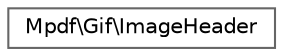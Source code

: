 digraph "Graphical Class Hierarchy"
{
 // LATEX_PDF_SIZE
  bgcolor="transparent";
  edge [fontname=Helvetica,fontsize=10,labelfontname=Helvetica,labelfontsize=10];
  node [fontname=Helvetica,fontsize=10,shape=box,height=0.2,width=0.4];
  rankdir="LR";
  Node0 [id="Node000000",label="Mpdf\\Gif\\ImageHeader",height=0.2,width=0.4,color="grey40", fillcolor="white", style="filled",URL="$classMpdf_1_1Gif_1_1ImageHeader.html",tooltip=" "];
}

